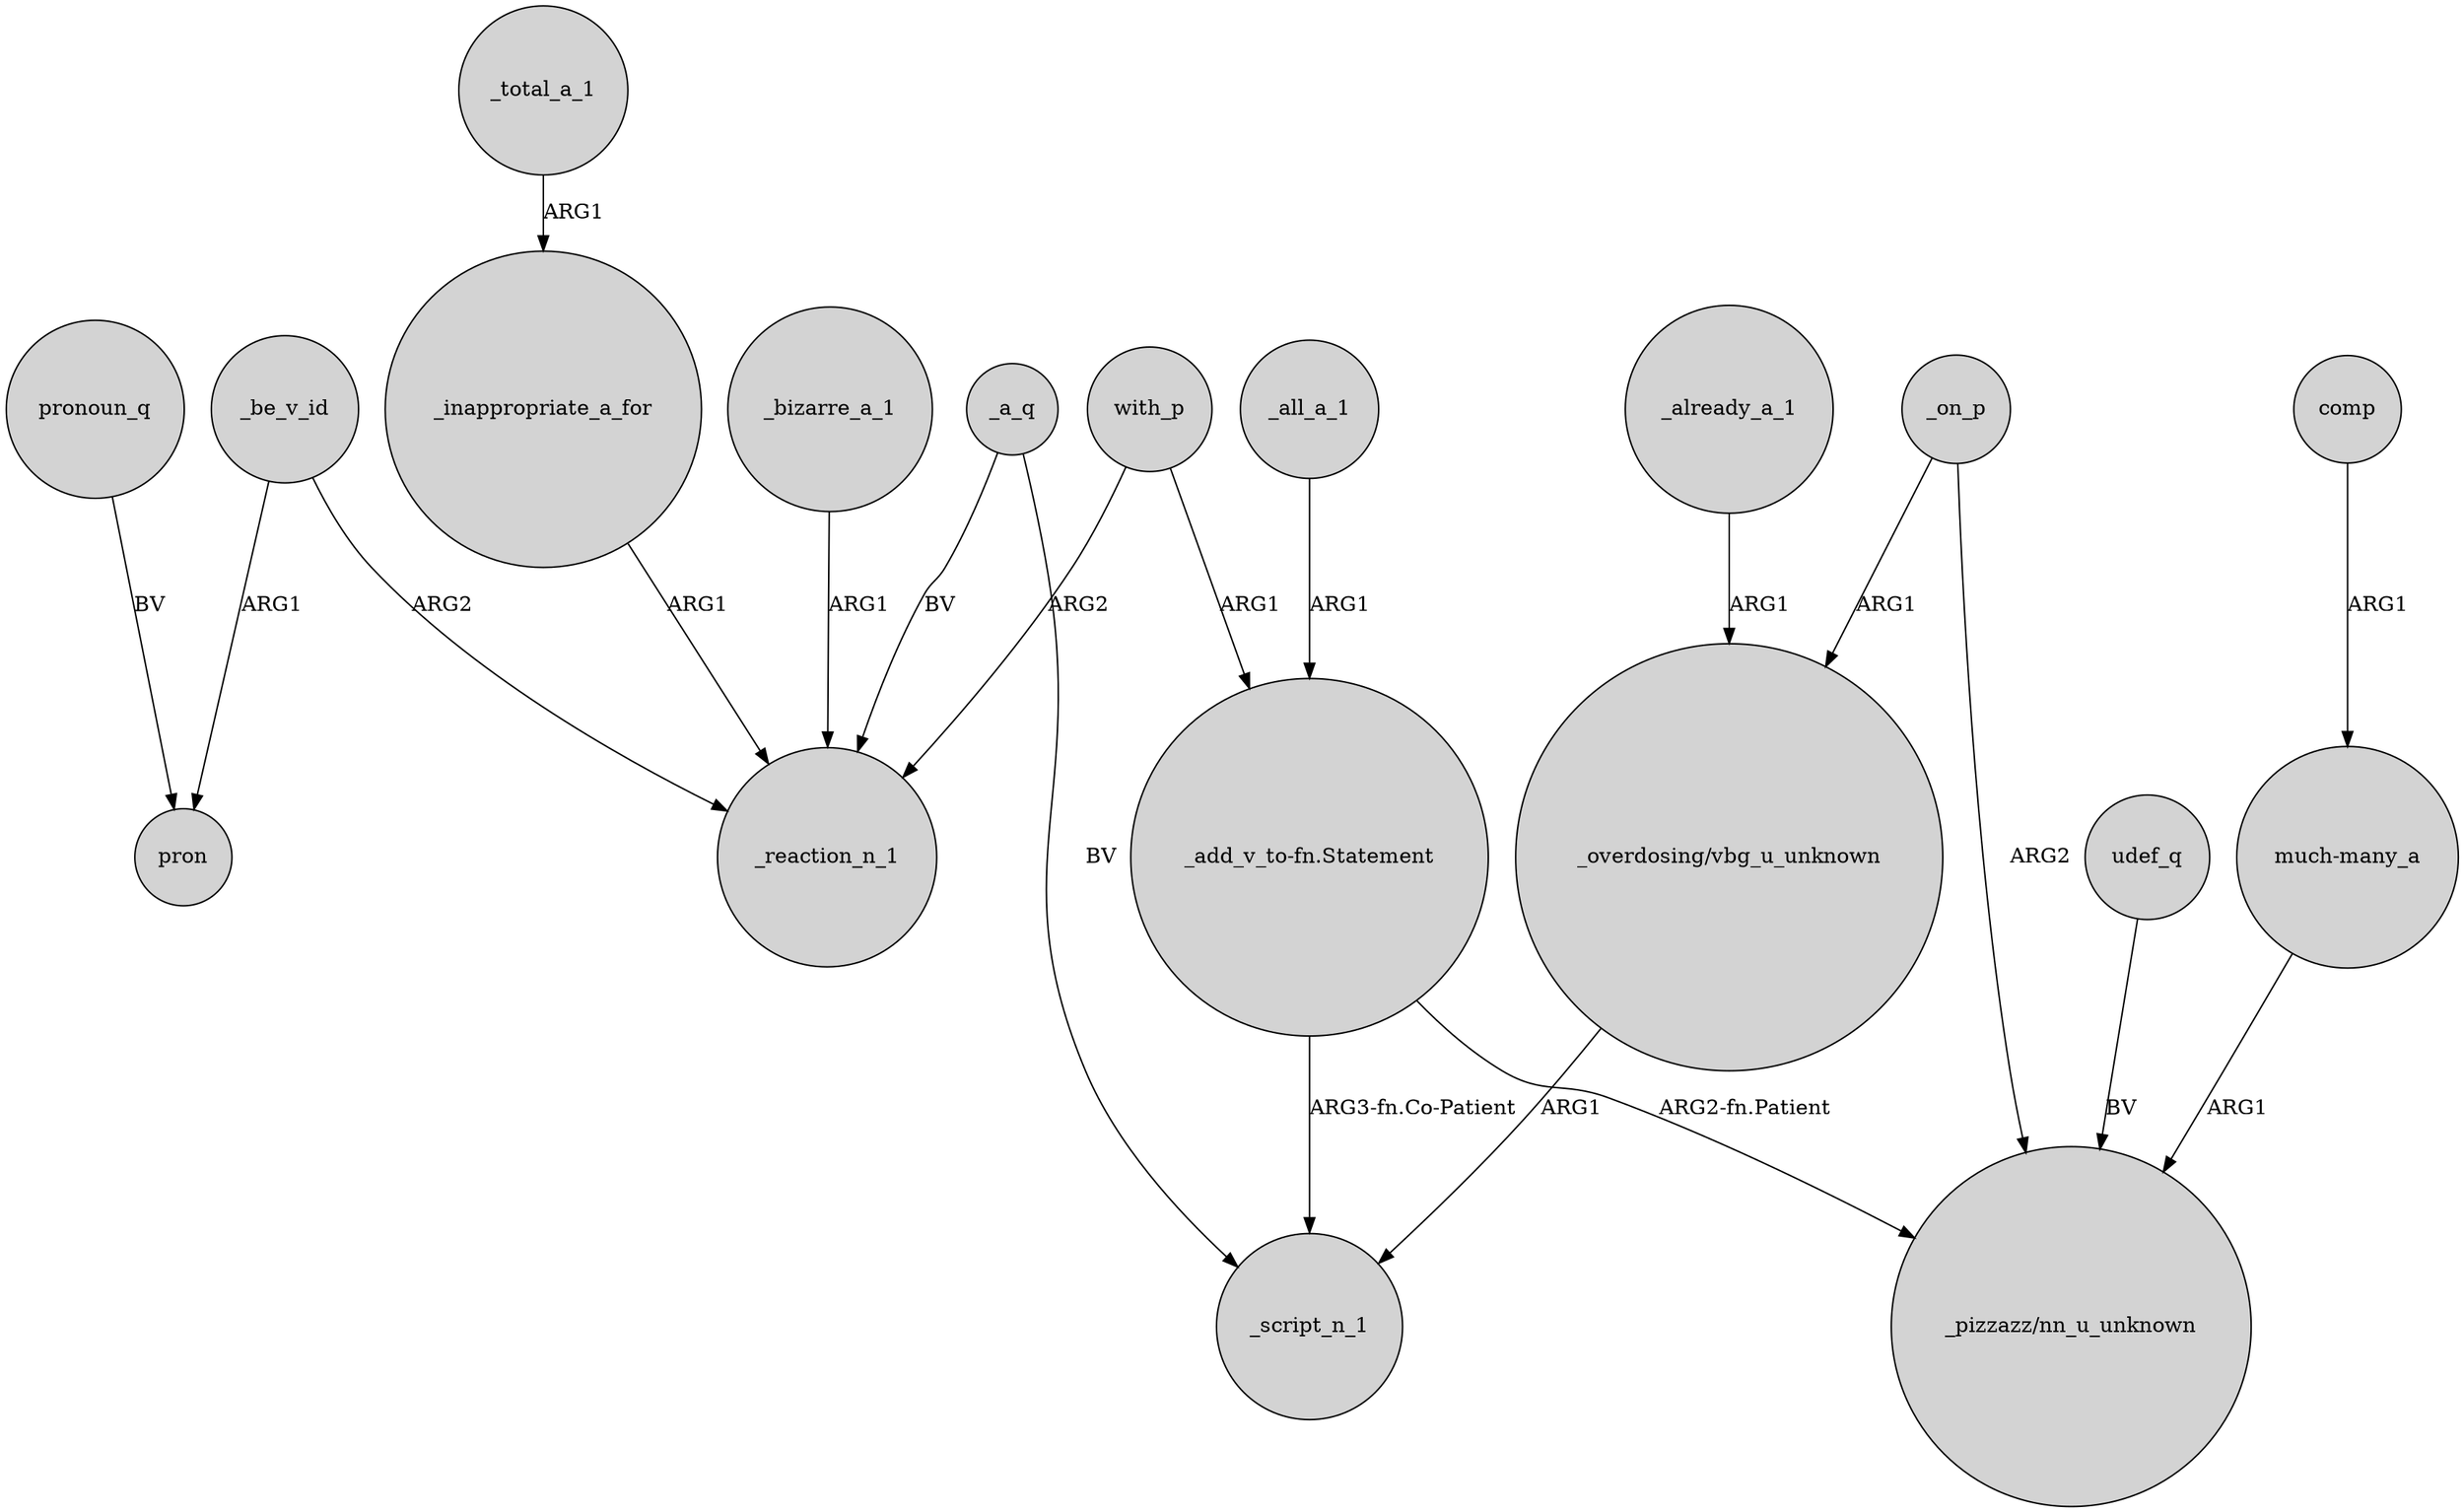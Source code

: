 digraph {
	node [shape=circle style=filled]
	_inappropriate_a_for -> _reaction_n_1 [label=ARG1]
	_be_v_id -> _reaction_n_1 [label=ARG2]
	_bizarre_a_1 -> _reaction_n_1 [label=ARG1]
	_all_a_1 -> "_add_v_to-fn.Statement" [label=ARG1]
	"much-many_a" -> "_pizzazz/nn_u_unknown" [label=ARG1]
	_be_v_id -> pron [label=ARG1]
	_a_q -> _script_n_1 [label=BV]
	pronoun_q -> pron [label=BV]
	comp -> "much-many_a" [label=ARG1]
	with_p -> _reaction_n_1 [label=ARG2]
	"_overdosing/vbg_u_unknown" -> _script_n_1 [label=ARG1]
	_on_p -> "_pizzazz/nn_u_unknown" [label=ARG2]
	with_p -> "_add_v_to-fn.Statement" [label=ARG1]
	_a_q -> _reaction_n_1 [label=BV]
	"_add_v_to-fn.Statement" -> _script_n_1 [label="ARG3-fn.Co-Patient"]
	_on_p -> "_overdosing/vbg_u_unknown" [label=ARG1]
	udef_q -> "_pizzazz/nn_u_unknown" [label=BV]
	_total_a_1 -> _inappropriate_a_for [label=ARG1]
	_already_a_1 -> "_overdosing/vbg_u_unknown" [label=ARG1]
	"_add_v_to-fn.Statement" -> "_pizzazz/nn_u_unknown" [label="ARG2-fn.Patient"]
}
